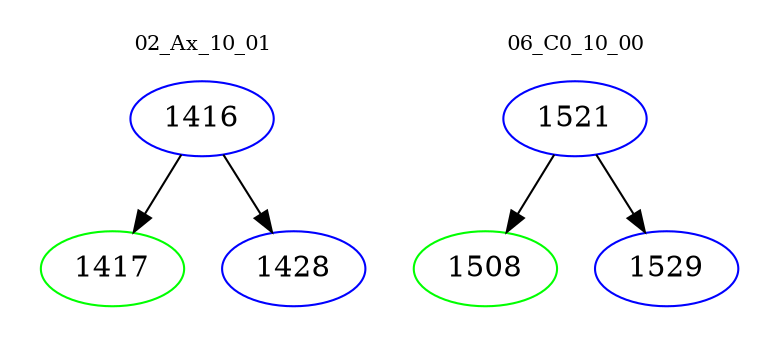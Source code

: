 digraph{
subgraph cluster_0 {
color = white
label = "02_Ax_10_01";
fontsize=10;
T0_1416 [label="1416", color="blue"]
T0_1416 -> T0_1417 [color="black"]
T0_1417 [label="1417", color="green"]
T0_1416 -> T0_1428 [color="black"]
T0_1428 [label="1428", color="blue"]
}
subgraph cluster_1 {
color = white
label = "06_C0_10_00";
fontsize=10;
T1_1521 [label="1521", color="blue"]
T1_1521 -> T1_1508 [color="black"]
T1_1508 [label="1508", color="green"]
T1_1521 -> T1_1529 [color="black"]
T1_1529 [label="1529", color="blue"]
}
}
